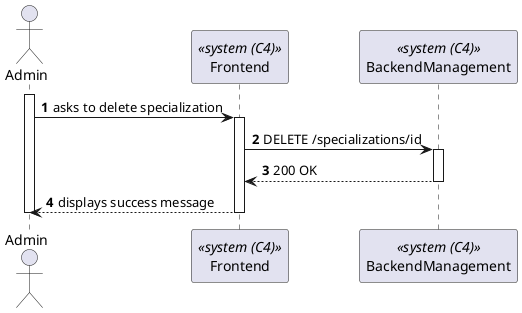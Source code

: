 @startuml process-view
autonumber

actor "Admin" as Admin
participant Frontend as "Frontend" <<system (C4)>>
participant Backend as "BackendManagement" <<system (C4)>>

activate Admin
    Admin -> Frontend : asks to delete specialization
    activate Frontend
    
        Frontend-> Backend : DELETE /specializations/id
        activate Backend
            Frontend <-- Backend : 200 OK
        deactivate Backend
    Frontend --> Admin : displays success message

    deactivate Frontend
    deactivate Admin
@enduml